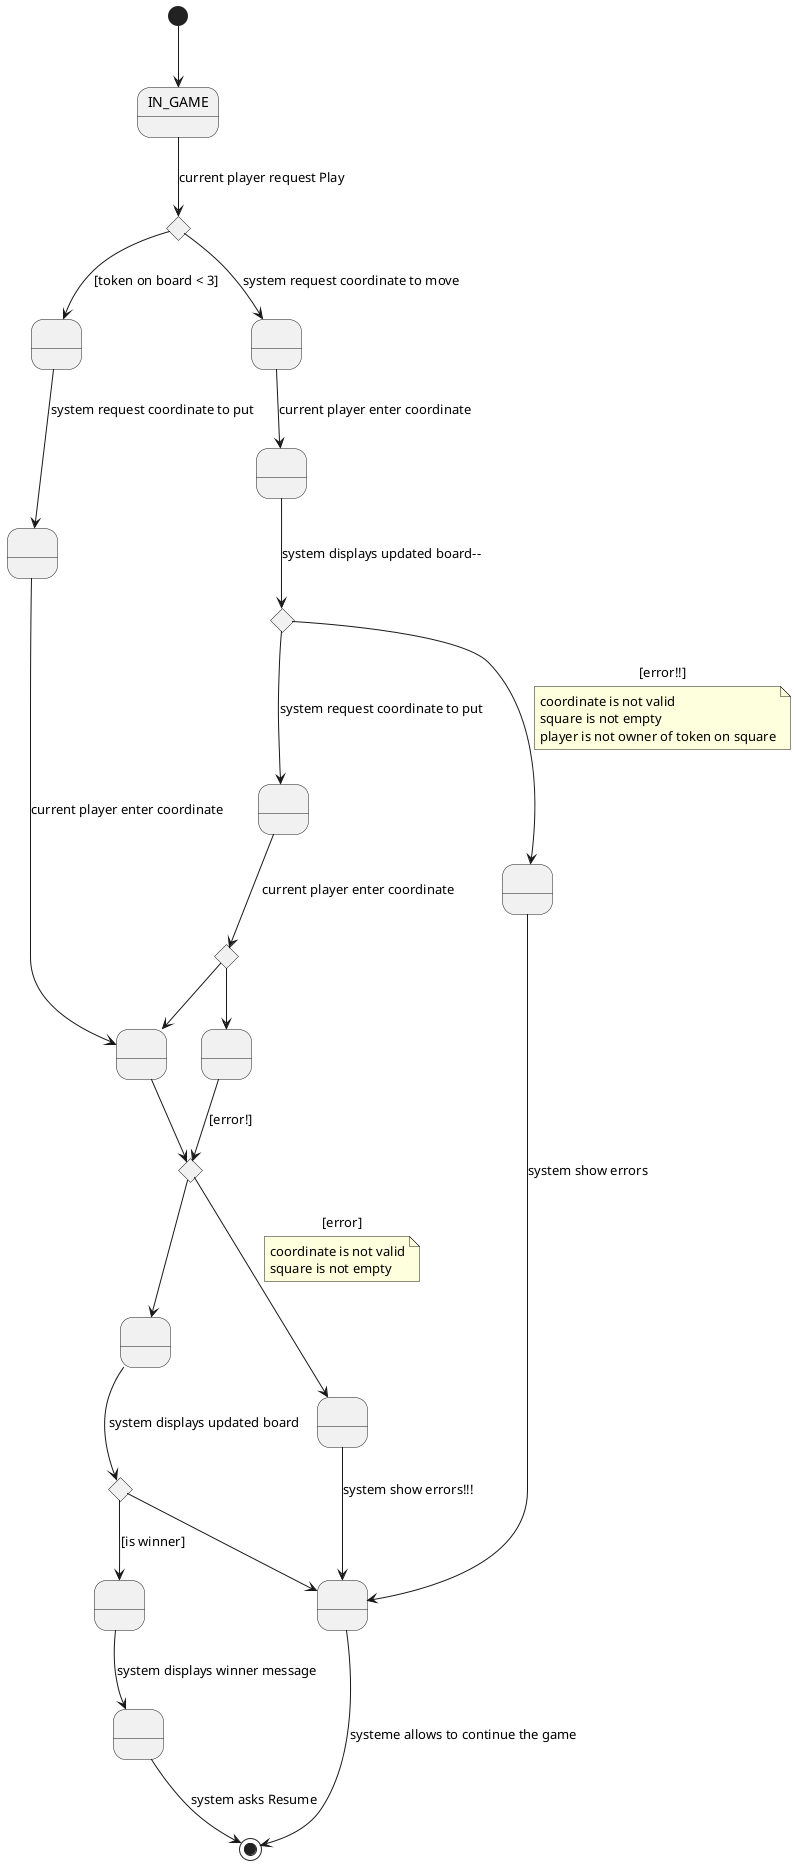 @startuml ViewUseCasePlay
state IN_GAME
state A as " "
state B as " "
state C as " "
state D as " "
state E as " "
state F as " "
state G as " "
state H as " "
state K as " "
state L as " "
state M as " "
state N as " "
state I as " "

state if <<choice>>
state if1 <<choice>>
state if2 <<choice>>
state if3 <<choice>>
state if4 <<choice>>

[*] --> IN_GAME
IN_GAME --> if: current player request Play
if --> A: [token on board < 3]
    if --> F: system request coordinate to move
    F --> G: current player enter coordinate
    G --> if2: system displays updated board--
    if2 --> H: system request coordinate to put
        if2 --> K: [error!!]
        note on link
            coordinate is not valid
            square is not empty
            player is not owner of token on square
        end note
        K --> L: system show errors
        L --> [*]: systeme allows to continue the game
    H --> if3: current player enter coordinate
    if3 --> M
        M --> if1: [error!]
    if3 --> C
    
A --> B: system request coordinate to put 
B --> C : current player enter coordinate
C --> if1
    if1 --> N: [error]
    note on link
        coordinate is not valid
        square is not empty
    end note
    N --> L: system show errors!!!
if1 --> D
D --> if4: system displays updated board
    if4 --> L
if4 --> E: [is winner]
E --> I: system displays winner message
I --> [*]: system asks Resume
@enduml 

@startuml ViewUseCaseResume
state OUT_GAME
state INITIAL
state EXIT
state A as " "
state B as " "
state if <<choice>>

[*] --> OUT_GAME
OUT_GAME --> A: system request Resume
A --> if
if --> INITIAL: player answer yes
    INITIAL --> [*]
if --> EXIT: player answer no
    EXIT --> [*]
@enduml